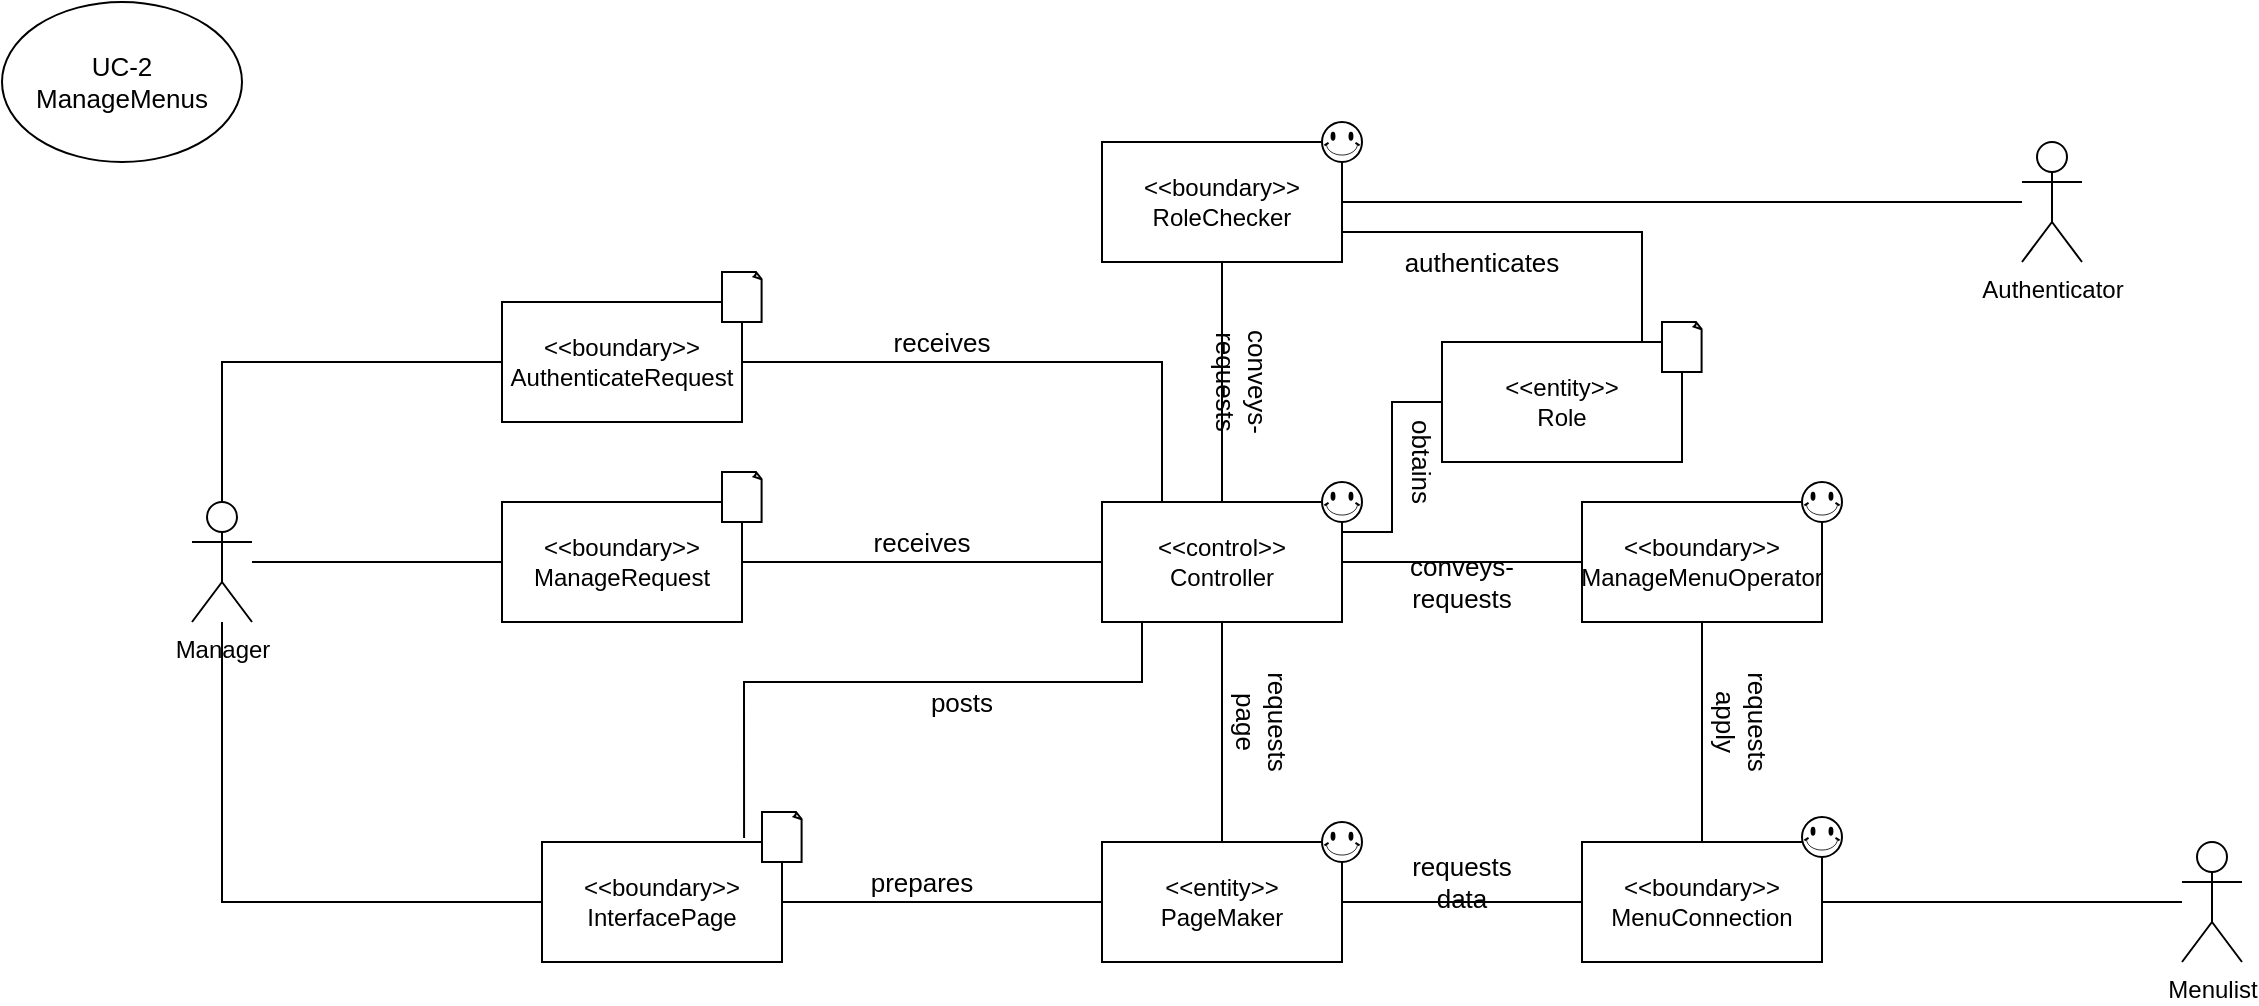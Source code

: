 <mxfile version="14.5.10" type="device"><diagram id="kgpKYQtTHZ0yAKxKKP6v" name="Page-1"><mxGraphModel dx="2912" dy="1065" grid="1" gridSize="10" guides="1" tooltips="1" connect="1" arrows="1" fold="1" page="1" pageScale="1" pageWidth="850" pageHeight="1100" math="0" shadow="0"><root><mxCell id="0"/><mxCell id="1" parent="0"/><mxCell id="GVfgAiBOaEd9qpSt7E3c-60" value="UC-2&lt;br&gt;ManageMenus" style="ellipse;whiteSpace=wrap;html=1;fontSize=13;" parent="1" vertex="1"><mxGeometry x="-550" y="80" width="120" height="80" as="geometry"/></mxCell><mxCell id="TIHqFMysZovc--ws3g2Y-55" style="edgeStyle=orthogonalEdgeStyle;rounded=0;orthogonalLoop=1;jettySize=auto;html=1;fontSize=13;endArrow=none;endFill=0;" edge="1" parent="1" source="TIHqFMysZovc--ws3g2Y-3" target="TIHqFMysZovc--ws3g2Y-7"><mxGeometry relative="1" as="geometry"/></mxCell><mxCell id="TIHqFMysZovc--ws3g2Y-3" value="&amp;lt;&amp;lt;boundary&amp;gt;&amp;gt;&lt;br&gt;ManageMenuOperator" style="rounded=0;whiteSpace=wrap;html=1;" vertex="1" parent="1"><mxGeometry x="240" y="330" width="120" height="60" as="geometry"/></mxCell><mxCell id="TIHqFMysZovc--ws3g2Y-4" style="edgeStyle=orthogonalEdgeStyle;rounded=0;orthogonalLoop=1;jettySize=auto;html=1;endArrow=none;endFill=0;" edge="1" parent="1" source="TIHqFMysZovc--ws3g2Y-5" target="TIHqFMysZovc--ws3g2Y-14"><mxGeometry relative="1" as="geometry"/></mxCell><mxCell id="TIHqFMysZovc--ws3g2Y-5" value="Manager" style="shape=umlActor;verticalLabelPosition=bottom;verticalAlign=top;html=1;outlineConnect=0;" vertex="1" parent="1"><mxGeometry x="-455" y="330" width="30" height="60" as="geometry"/></mxCell><mxCell id="TIHqFMysZovc--ws3g2Y-6" style="edgeStyle=orthogonalEdgeStyle;rounded=0;orthogonalLoop=1;jettySize=auto;html=1;endArrow=none;endFill=0;" edge="1" parent="1" source="TIHqFMysZovc--ws3g2Y-7" target="TIHqFMysZovc--ws3g2Y-29"><mxGeometry relative="1" as="geometry"/></mxCell><mxCell id="TIHqFMysZovc--ws3g2Y-7" value="&amp;lt;&amp;lt;boundary&amp;gt;&amp;gt;&lt;br&gt;MenuConnection" style="rounded=0;whiteSpace=wrap;html=1;" vertex="1" parent="1"><mxGeometry x="240" y="500" width="120" height="60" as="geometry"/></mxCell><mxCell id="TIHqFMysZovc--ws3g2Y-8" style="edgeStyle=orthogonalEdgeStyle;rounded=0;orthogonalLoop=1;jettySize=auto;html=1;entryX=0.5;entryY=0;entryDx=0;entryDy=0;endArrow=none;endFill=0;" edge="1" parent="1" source="TIHqFMysZovc--ws3g2Y-9" target="TIHqFMysZovc--ws3g2Y-20"><mxGeometry relative="1" as="geometry"/></mxCell><mxCell id="TIHqFMysZovc--ws3g2Y-9" value="&amp;lt;&amp;lt;boundary&amp;gt;&amp;gt;&lt;br&gt;RoleChecker" style="rounded=0;whiteSpace=wrap;html=1;" vertex="1" parent="1"><mxGeometry y="150" width="120" height="60" as="geometry"/></mxCell><mxCell id="TIHqFMysZovc--ws3g2Y-10" style="edgeStyle=orthogonalEdgeStyle;rounded=0;orthogonalLoop=1;jettySize=auto;html=1;entryX=0.5;entryY=0;entryDx=0;entryDy=0;entryPerimeter=0;endArrow=none;endFill=0;" edge="1" parent="1" source="TIHqFMysZovc--ws3g2Y-12" target="TIHqFMysZovc--ws3g2Y-5"><mxGeometry relative="1" as="geometry"/></mxCell><mxCell id="TIHqFMysZovc--ws3g2Y-11" style="edgeStyle=orthogonalEdgeStyle;rounded=0;orthogonalLoop=1;jettySize=auto;html=1;entryX=0.25;entryY=0;entryDx=0;entryDy=0;endArrow=none;endFill=0;" edge="1" parent="1" source="TIHqFMysZovc--ws3g2Y-12" target="TIHqFMysZovc--ws3g2Y-20"><mxGeometry relative="1" as="geometry"/></mxCell><mxCell id="TIHqFMysZovc--ws3g2Y-12" value="&amp;lt;&amp;lt;boundary&amp;gt;&amp;gt;&lt;br&gt;AuthenticateRequest" style="rounded=0;whiteSpace=wrap;html=1;" vertex="1" parent="1"><mxGeometry x="-300" y="230" width="120" height="60" as="geometry"/></mxCell><mxCell id="TIHqFMysZovc--ws3g2Y-13" style="edgeStyle=orthogonalEdgeStyle;rounded=0;orthogonalLoop=1;jettySize=auto;html=1;fontSize=13;endArrow=none;endFill=0;" edge="1" parent="1" source="TIHqFMysZovc--ws3g2Y-14" target="TIHqFMysZovc--ws3g2Y-20"><mxGeometry relative="1" as="geometry"/></mxCell><mxCell id="TIHqFMysZovc--ws3g2Y-14" value="&amp;lt;&amp;lt;boundary&amp;gt;&amp;gt;&lt;br&gt;ManageRequest" style="rounded=0;whiteSpace=wrap;html=1;" vertex="1" parent="1"><mxGeometry x="-300" y="330" width="120" height="60" as="geometry"/></mxCell><mxCell id="TIHqFMysZovc--ws3g2Y-15" style="edgeStyle=orthogonalEdgeStyle;rounded=0;orthogonalLoop=1;jettySize=auto;html=1;endArrow=none;endFill=0;" edge="1" parent="1" source="TIHqFMysZovc--ws3g2Y-16" target="TIHqFMysZovc--ws3g2Y-5"><mxGeometry relative="1" as="geometry"/></mxCell><mxCell id="TIHqFMysZovc--ws3g2Y-16" value="&amp;lt;&amp;lt;boundary&amp;gt;&amp;gt;&lt;br&gt;InterfacePage" style="rounded=0;whiteSpace=wrap;html=1;" vertex="1" parent="1"><mxGeometry x="-280" y="500" width="120" height="60" as="geometry"/></mxCell><mxCell id="TIHqFMysZovc--ws3g2Y-17" style="edgeStyle=orthogonalEdgeStyle;rounded=0;orthogonalLoop=1;jettySize=auto;html=1;endArrow=none;endFill=0;" edge="1" parent="1" source="TIHqFMysZovc--ws3g2Y-20" target="TIHqFMysZovc--ws3g2Y-3"><mxGeometry relative="1" as="geometry"/></mxCell><mxCell id="TIHqFMysZovc--ws3g2Y-18" style="edgeStyle=orthogonalEdgeStyle;rounded=0;orthogonalLoop=1;jettySize=auto;html=1;entryX=0.842;entryY=-0.033;entryDx=0;entryDy=0;entryPerimeter=0;endArrow=none;endFill=0;" edge="1" parent="1" source="TIHqFMysZovc--ws3g2Y-20" target="TIHqFMysZovc--ws3g2Y-16"><mxGeometry relative="1" as="geometry"><Array as="points"><mxPoint x="20" y="420"/><mxPoint x="-179" y="420"/></Array></mxGeometry></mxCell><mxCell id="TIHqFMysZovc--ws3g2Y-19" style="edgeStyle=orthogonalEdgeStyle;rounded=0;orthogonalLoop=1;jettySize=auto;html=1;entryX=0.5;entryY=0;entryDx=0;entryDy=0;fontSize=13;endArrow=none;endFill=0;" edge="1" parent="1" source="TIHqFMysZovc--ws3g2Y-20" target="TIHqFMysZovc--ws3g2Y-23"><mxGeometry relative="1" as="geometry"/></mxCell><mxCell id="TIHqFMysZovc--ws3g2Y-20" value="&amp;lt;&amp;lt;control&amp;gt;&amp;gt;&lt;br&gt;Controller" style="rounded=0;whiteSpace=wrap;html=1;" vertex="1" parent="1"><mxGeometry y="330" width="120" height="60" as="geometry"/></mxCell><mxCell id="TIHqFMysZovc--ws3g2Y-21" style="edgeStyle=orthogonalEdgeStyle;rounded=0;orthogonalLoop=1;jettySize=auto;html=1;endArrow=none;endFill=0;" edge="1" parent="1" source="TIHqFMysZovc--ws3g2Y-23" target="TIHqFMysZovc--ws3g2Y-16"><mxGeometry relative="1" as="geometry"/></mxCell><mxCell id="TIHqFMysZovc--ws3g2Y-22" style="edgeStyle=orthogonalEdgeStyle;rounded=0;orthogonalLoop=1;jettySize=auto;html=1;endArrow=none;endFill=0;" edge="1" parent="1" source="TIHqFMysZovc--ws3g2Y-23" target="TIHqFMysZovc--ws3g2Y-7"><mxGeometry relative="1" as="geometry"/></mxCell><mxCell id="TIHqFMysZovc--ws3g2Y-23" value="&amp;lt;&amp;lt;entity&amp;gt;&amp;gt;&lt;br&gt;PageMaker" style="rounded=0;whiteSpace=wrap;html=1;" vertex="1" parent="1"><mxGeometry y="500" width="120" height="60" as="geometry"/></mxCell><mxCell id="TIHqFMysZovc--ws3g2Y-24" style="edgeStyle=orthogonalEdgeStyle;rounded=0;orthogonalLoop=1;jettySize=auto;html=1;entryX=1;entryY=0.25;entryDx=0;entryDy=0;endArrow=none;endFill=0;" edge="1" parent="1" source="TIHqFMysZovc--ws3g2Y-26" target="TIHqFMysZovc--ws3g2Y-20"><mxGeometry relative="1" as="geometry"/></mxCell><mxCell id="TIHqFMysZovc--ws3g2Y-25" style="edgeStyle=orthogonalEdgeStyle;rounded=0;orthogonalLoop=1;jettySize=auto;html=1;entryX=1;entryY=0.75;entryDx=0;entryDy=0;endArrow=none;endFill=0;" edge="1" parent="1" source="TIHqFMysZovc--ws3g2Y-26" target="TIHqFMysZovc--ws3g2Y-9"><mxGeometry relative="1" as="geometry"><Array as="points"><mxPoint x="270" y="195"/></Array></mxGeometry></mxCell><mxCell id="TIHqFMysZovc--ws3g2Y-26" value="&amp;lt;&amp;lt;entity&amp;gt;&amp;gt;&lt;br&gt;Role" style="rounded=0;whiteSpace=wrap;html=1;" vertex="1" parent="1"><mxGeometry x="170" y="250" width="120" height="60" as="geometry"/></mxCell><mxCell id="TIHqFMysZovc--ws3g2Y-27" style="edgeStyle=orthogonalEdgeStyle;rounded=0;orthogonalLoop=1;jettySize=auto;html=1;entryX=1;entryY=0.5;entryDx=0;entryDy=0;endArrow=none;endFill=0;" edge="1" parent="1" source="TIHqFMysZovc--ws3g2Y-28" target="TIHqFMysZovc--ws3g2Y-9"><mxGeometry relative="1" as="geometry"/></mxCell><mxCell id="TIHqFMysZovc--ws3g2Y-28" value="Authenticator" style="shape=umlActor;verticalLabelPosition=bottom;verticalAlign=top;html=1;outlineConnect=0;" vertex="1" parent="1"><mxGeometry x="460" y="150" width="30" height="60" as="geometry"/></mxCell><mxCell id="TIHqFMysZovc--ws3g2Y-29" value="Menulist" style="shape=umlActor;verticalLabelPosition=bottom;verticalAlign=top;html=1;outlineConnect=0;" vertex="1" parent="1"><mxGeometry x="540" y="500" width="30" height="60" as="geometry"/></mxCell><mxCell id="TIHqFMysZovc--ws3g2Y-30" value="receives" style="text;html=1;strokeColor=none;fillColor=none;align=center;verticalAlign=middle;whiteSpace=wrap;rounded=0;fontSize=13;" vertex="1" parent="1"><mxGeometry x="-100" y="240" width="40" height="20" as="geometry"/></mxCell><mxCell id="TIHqFMysZovc--ws3g2Y-31" value="receives" style="text;html=1;strokeColor=none;fillColor=none;align=center;verticalAlign=middle;whiteSpace=wrap;rounded=0;fontSize=13;" vertex="1" parent="1"><mxGeometry x="-110" y="340" width="40" height="20" as="geometry"/></mxCell><mxCell id="TIHqFMysZovc--ws3g2Y-32" value="posts" style="text;html=1;strokeColor=none;fillColor=none;align=center;verticalAlign=middle;whiteSpace=wrap;rounded=0;fontSize=13;" vertex="1" parent="1"><mxGeometry x="-90" y="420" width="40" height="20" as="geometry"/></mxCell><mxCell id="TIHqFMysZovc--ws3g2Y-33" value="prepares" style="text;html=1;strokeColor=none;fillColor=none;align=center;verticalAlign=middle;whiteSpace=wrap;rounded=0;fontSize=13;" vertex="1" parent="1"><mxGeometry x="-110" y="510" width="40" height="20" as="geometry"/></mxCell><mxCell id="TIHqFMysZovc--ws3g2Y-34" value="requests data" style="text;html=1;strokeColor=none;fillColor=none;align=center;verticalAlign=middle;whiteSpace=wrap;rounded=0;fontSize=13;" vertex="1" parent="1"><mxGeometry x="160" y="510" width="40" height="20" as="geometry"/></mxCell><mxCell id="TIHqFMysZovc--ws3g2Y-35" value="conveys-requests" style="text;html=1;strokeColor=none;fillColor=none;align=center;verticalAlign=middle;whiteSpace=wrap;rounded=0;fontSize=13;rotation=90;" vertex="1" parent="1"><mxGeometry x="50" y="260" width="40" height="20" as="geometry"/></mxCell><mxCell id="TIHqFMysZovc--ws3g2Y-36" value="conveys-requests" style="text;html=1;strokeColor=none;fillColor=none;align=center;verticalAlign=middle;whiteSpace=wrap;rounded=0;fontSize=13;" vertex="1" parent="1"><mxGeometry x="160" y="360" width="40" height="20" as="geometry"/></mxCell><mxCell id="TIHqFMysZovc--ws3g2Y-37" value="obtains" style="text;html=1;strokeColor=none;fillColor=none;align=center;verticalAlign=middle;whiteSpace=wrap;rounded=0;fontSize=13;rotation=90;" vertex="1" parent="1"><mxGeometry x="140" y="300" width="40" height="20" as="geometry"/></mxCell><mxCell id="TIHqFMysZovc--ws3g2Y-38" value="authenticates" style="text;html=1;strokeColor=none;fillColor=none;align=center;verticalAlign=middle;whiteSpace=wrap;rounded=0;fontSize=13;" vertex="1" parent="1"><mxGeometry x="170" y="200" width="40" height="20" as="geometry"/></mxCell><mxCell id="TIHqFMysZovc--ws3g2Y-39" value="requests page" style="text;html=1;strokeColor=none;fillColor=none;align=center;verticalAlign=middle;whiteSpace=wrap;rounded=0;fontSize=13;rotation=90;" vertex="1" parent="1"><mxGeometry x="60" y="430" width="40" height="20" as="geometry"/></mxCell><mxCell id="TIHqFMysZovc--ws3g2Y-40" value="" style="verticalLabelPosition=bottom;verticalAlign=top;html=1;shape=mxgraph.basic.smiley;fontSize=13;" vertex="1" parent="1"><mxGeometry x="110" y="490" width="20" height="20" as="geometry"/></mxCell><mxCell id="TIHqFMysZovc--ws3g2Y-41" value="" style="verticalLabelPosition=bottom;verticalAlign=top;html=1;shape=mxgraph.basic.smiley;fontSize=13;" vertex="1" parent="1"><mxGeometry x="110" y="320" width="20" height="20" as="geometry"/></mxCell><mxCell id="TIHqFMysZovc--ws3g2Y-42" value="" style="verticalLabelPosition=bottom;verticalAlign=top;html=1;shape=mxgraph.basic.smiley;fontSize=13;" vertex="1" parent="1"><mxGeometry x="110" y="140" width="20" height="20" as="geometry"/></mxCell><mxCell id="TIHqFMysZovc--ws3g2Y-43" value="" style="verticalLabelPosition=bottom;verticalAlign=top;html=1;shape=mxgraph.basic.smiley;fontSize=13;" vertex="1" parent="1"><mxGeometry x="350" y="320" width="20" height="20" as="geometry"/></mxCell><mxCell id="TIHqFMysZovc--ws3g2Y-44" value="" style="verticalLabelPosition=bottom;verticalAlign=top;html=1;shape=mxgraph.basic.smiley;fontSize=13;" vertex="1" parent="1"><mxGeometry x="350" y="487.5" width="20" height="20" as="geometry"/></mxCell><mxCell id="TIHqFMysZovc--ws3g2Y-45" value="" style="whiteSpace=wrap;html=1;shape=mxgraph.basic.document;fontSize=13;" vertex="1" parent="1"><mxGeometry x="280" y="240" width="20" height="25" as="geometry"/></mxCell><mxCell id="TIHqFMysZovc--ws3g2Y-46" value="" style="whiteSpace=wrap;html=1;shape=mxgraph.basic.document;fontSize=13;" vertex="1" parent="1"><mxGeometry x="-190" y="215" width="20" height="25" as="geometry"/></mxCell><mxCell id="TIHqFMysZovc--ws3g2Y-47" value="" style="whiteSpace=wrap;html=1;shape=mxgraph.basic.document;fontSize=13;" vertex="1" parent="1"><mxGeometry x="-190" y="315" width="20" height="25" as="geometry"/></mxCell><mxCell id="TIHqFMysZovc--ws3g2Y-48" value="" style="whiteSpace=wrap;html=1;shape=mxgraph.basic.document;fontSize=13;" vertex="1" parent="1"><mxGeometry x="-170" y="485" width="20" height="25" as="geometry"/></mxCell><mxCell id="TIHqFMysZovc--ws3g2Y-57" value="requests apply" style="text;html=1;strokeColor=none;fillColor=none;align=center;verticalAlign=middle;whiteSpace=wrap;rounded=0;fontSize=13;rotation=90;" vertex="1" parent="1"><mxGeometry x="300" y="430" width="40" height="20" as="geometry"/></mxCell></root></mxGraphModel></diagram></mxfile>